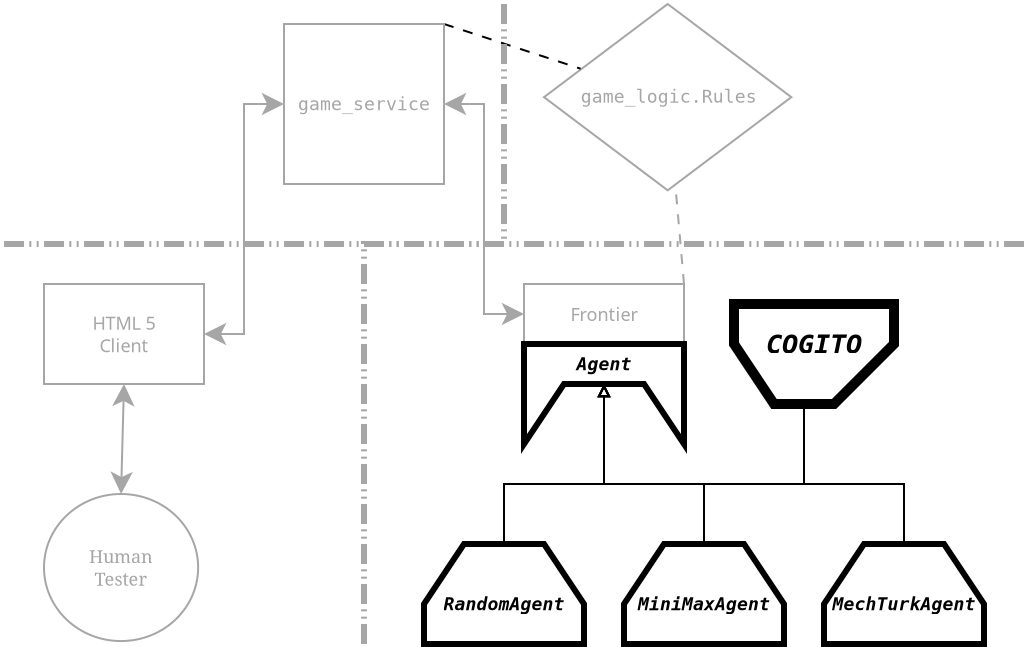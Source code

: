 <?xml version="1.0" encoding="UTF-8"?>
<dia:diagram xmlns:dia="http://www.lysator.liu.se/~alla/dia/">
  <dia:layer name="Background" visible="true" active="true">
    <dia:object type="Flowchart - Diamond" version="0" id="O0">
      <dia:attribute name="obj_pos">
        <dia:point val="56,13"/>
      </dia:attribute>
      <dia:attribute name="obj_bb">
        <dia:rectangle val="55.95,12.95;68.416,22.366"/>
      </dia:attribute>
      <dia:attribute name="elem_corner">
        <dia:point val="56,13"/>
      </dia:attribute>
      <dia:attribute name="elem_width">
        <dia:real val="12.366"/>
      </dia:attribute>
      <dia:attribute name="elem_height">
        <dia:real val="9.316"/>
      </dia:attribute>
      <dia:attribute name="border_width">
        <dia:real val="0.1"/>
      </dia:attribute>
      <dia:attribute name="border_color">
        <dia:color val="#a6a6a6"/>
      </dia:attribute>
      <dia:attribute name="show_background">
        <dia:boolean val="true"/>
      </dia:attribute>
      <dia:attribute name="padding">
        <dia:real val="0.354"/>
      </dia:attribute>
      <dia:attribute name="text">
        <dia:composite type="text">
          <dia:attribute name="string">
            <dia:string>#game_logic.Rules#</dia:string>
          </dia:attribute>
          <dia:attribute name="font">
            <dia:font family="monospace" style="0" name="Courier"/>
          </dia:attribute>
          <dia:attribute name="height">
            <dia:real val="1.129"/>
          </dia:attribute>
          <dia:attribute name="pos">
            <dia:point val="62.183,17.933"/>
          </dia:attribute>
          <dia:attribute name="color">
            <dia:color val="#a6a6a6"/>
          </dia:attribute>
          <dia:attribute name="alignment">
            <dia:enum val="1"/>
          </dia:attribute>
        </dia:composite>
      </dia:attribute>
    </dia:object>
    <dia:object type="Standard - Line" version="0" id="O1">
      <dia:attribute name="obj_pos">
        <dia:point val="51,14"/>
      </dia:attribute>
      <dia:attribute name="obj_bb">
        <dia:rectangle val="50.937,13.937;57.894,16.297"/>
      </dia:attribute>
      <dia:attribute name="conn_endpoints">
        <dia:point val="51,14"/>
        <dia:point val="57.831,16.234"/>
      </dia:attribute>
      <dia:attribute name="numcp">
        <dia:int val="1"/>
      </dia:attribute>
      <dia:attribute name="line_style">
        <dia:enum val="1"/>
      </dia:attribute>
      <dia:attribute name="dashlength">
        <dia:real val="0.5"/>
      </dia:attribute>
      <dia:connections>
        <dia:connection handle="0" to="O29" connection="2"/>
        <dia:connection handle="1" to="O0" connection="16"/>
      </dia:connections>
    </dia:object>
    <dia:object type="Standard - Line" version="0" id="O2">
      <dia:attribute name="obj_pos">
        <dia:point val="63,27"/>
      </dia:attribute>
      <dia:attribute name="obj_bb">
        <dia:rectangle val="62.515,22.021;63.054,27.054"/>
      </dia:attribute>
      <dia:attribute name="conn_endpoints">
        <dia:point val="63,27"/>
        <dia:point val="62.569,22.075"/>
      </dia:attribute>
      <dia:attribute name="numcp">
        <dia:int val="1"/>
      </dia:attribute>
      <dia:attribute name="line_color">
        <dia:color val="#a6a6a6"/>
      </dia:attribute>
      <dia:attribute name="line_style">
        <dia:enum val="1"/>
      </dia:attribute>
      <dia:attribute name="dashlength">
        <dia:real val="0.5"/>
      </dia:attribute>
      <dia:connections>
        <dia:connection handle="0" to="O23" connection="2"/>
        <dia:connection handle="1" to="O0" connection="16"/>
      </dia:connections>
    </dia:object>
    <dia:group>
      <dia:object type="Standard - Polygon" version="0" id="O3">
        <dia:attribute name="obj_pos">
          <dia:point val="50,45"/>
        </dia:attribute>
        <dia:attribute name="obj_bb">
          <dia:rectangle val="49.85,39.85;58.15,45.15"/>
        </dia:attribute>
        <dia:attribute name="poly_points">
          <dia:point val="50,45"/>
          <dia:point val="58,45"/>
          <dia:point val="58,43"/>
          <dia:point val="56,40"/>
          <dia:point val="52,40"/>
          <dia:point val="50,43"/>
        </dia:attribute>
        <dia:attribute name="line_width">
          <dia:real val="0.3"/>
        </dia:attribute>
        <dia:attribute name="show_background">
          <dia:boolean val="true"/>
        </dia:attribute>
      </dia:object>
      <dia:object type="Standard - Text" version="1" id="O4">
        <dia:attribute name="obj_pos">
          <dia:point val="54,43"/>
        </dia:attribute>
        <dia:attribute name="obj_bb">
          <dia:rectangle val="51.016,42.472;56.984,43.528"/>
        </dia:attribute>
        <dia:attribute name="text">
          <dia:composite type="text">
            <dia:attribute name="string">
              <dia:string>#RandomAgent#</dia:string>
            </dia:attribute>
            <dia:attribute name="font">
              <dia:font family="monospace" style="88" name="Courier-BoldOblique"/>
            </dia:attribute>
            <dia:attribute name="height">
              <dia:real val="1.129"/>
            </dia:attribute>
            <dia:attribute name="pos">
              <dia:point val="54,43.312"/>
            </dia:attribute>
            <dia:attribute name="color">
              <dia:color val="#000000"/>
            </dia:attribute>
            <dia:attribute name="alignment">
              <dia:enum val="1"/>
            </dia:attribute>
          </dia:composite>
        </dia:attribute>
        <dia:attribute name="valign">
          <dia:enum val="2"/>
        </dia:attribute>
      </dia:object>
    </dia:group>
    <dia:group>
      <dia:object type="Standard - Polygon" version="0" id="O5">
        <dia:attribute name="obj_pos">
          <dia:point val="70,45"/>
        </dia:attribute>
        <dia:attribute name="obj_bb">
          <dia:rectangle val="69.85,39.85;78.15,45.15"/>
        </dia:attribute>
        <dia:attribute name="poly_points">
          <dia:point val="70,45"/>
          <dia:point val="78,45"/>
          <dia:point val="78,43"/>
          <dia:point val="76,40"/>
          <dia:point val="72,40"/>
          <dia:point val="70,43"/>
        </dia:attribute>
        <dia:attribute name="line_width">
          <dia:real val="0.3"/>
        </dia:attribute>
        <dia:attribute name="show_background">
          <dia:boolean val="true"/>
        </dia:attribute>
      </dia:object>
      <dia:object type="Standard - Text" version="1" id="O6">
        <dia:attribute name="obj_pos">
          <dia:point val="74,43"/>
        </dia:attribute>
        <dia:attribute name="obj_bb">
          <dia:rectangle val="70.472,42.472;77.528,43.528"/>
        </dia:attribute>
        <dia:attribute name="text">
          <dia:composite type="text">
            <dia:attribute name="string">
              <dia:string>#MechTurkAgent#</dia:string>
            </dia:attribute>
            <dia:attribute name="font">
              <dia:font family="monospace" style="88" name="Courier-BoldOblique"/>
            </dia:attribute>
            <dia:attribute name="height">
              <dia:real val="1.129"/>
            </dia:attribute>
            <dia:attribute name="pos">
              <dia:point val="74,43.312"/>
            </dia:attribute>
            <dia:attribute name="color">
              <dia:color val="#000000"/>
            </dia:attribute>
            <dia:attribute name="alignment">
              <dia:enum val="1"/>
            </dia:attribute>
          </dia:composite>
        </dia:attribute>
        <dia:attribute name="valign">
          <dia:enum val="2"/>
        </dia:attribute>
      </dia:object>
    </dia:group>
    <dia:object type="Standard - PolyLine" version="0" id="O7">
      <dia:attribute name="obj_pos">
        <dia:point val="47,45"/>
      </dia:attribute>
      <dia:attribute name="obj_bb">
        <dia:rectangle val="46.85,24.85;80.15,45.15"/>
      </dia:attribute>
      <dia:attribute name="poly_points">
        <dia:point val="47,45"/>
        <dia:point val="47,25"/>
        <dia:point val="80,25"/>
      </dia:attribute>
      <dia:attribute name="line_color">
        <dia:color val="#a6a6a6"/>
      </dia:attribute>
      <dia:attribute name="line_width">
        <dia:real val="0.3"/>
      </dia:attribute>
      <dia:attribute name="line_style">
        <dia:enum val="3"/>
      </dia:attribute>
    </dia:object>
    <dia:object type="Standard - PolyLine" version="0" id="O8">
      <dia:attribute name="obj_pos">
        <dia:point val="54,13"/>
      </dia:attribute>
      <dia:attribute name="obj_bb">
        <dia:rectangle val="53.85,12.85;54.15,25.15"/>
      </dia:attribute>
      <dia:attribute name="poly_points">
        <dia:point val="54,13"/>
        <dia:point val="54,25"/>
      </dia:attribute>
      <dia:attribute name="line_color">
        <dia:color val="#a6a6a6"/>
      </dia:attribute>
      <dia:attribute name="line_width">
        <dia:real val="0.3"/>
      </dia:attribute>
      <dia:attribute name="line_style">
        <dia:enum val="3"/>
      </dia:attribute>
    </dia:object>
    <dia:object type="Standard - PolyLine" version="0" id="O9">
      <dia:attribute name="obj_pos">
        <dia:point val="29,25"/>
      </dia:attribute>
      <dia:attribute name="obj_bb">
        <dia:rectangle val="28.85,24.85;54.15,25.15"/>
      </dia:attribute>
      <dia:attribute name="poly_points">
        <dia:point val="29,25"/>
        <dia:point val="54,25"/>
      </dia:attribute>
      <dia:attribute name="line_color">
        <dia:color val="#a6a6a6"/>
      </dia:attribute>
      <dia:attribute name="line_width">
        <dia:real val="0.3"/>
      </dia:attribute>
      <dia:attribute name="line_style">
        <dia:enum val="3"/>
      </dia:attribute>
    </dia:object>
    <dia:group>
      <dia:object type="Flowchart - Ellipse" version="0" id="O10">
        <dia:attribute name="obj_pos">
          <dia:point val="31,37.5"/>
        </dia:attribute>
        <dia:attribute name="obj_bb">
          <dia:rectangle val="30.95,37.45;38.757,44.903"/>
        </dia:attribute>
        <dia:attribute name="elem_corner">
          <dia:point val="31,37.5"/>
        </dia:attribute>
        <dia:attribute name="elem_width">
          <dia:real val="7.707"/>
        </dia:attribute>
        <dia:attribute name="elem_height">
          <dia:real val="7.353"/>
        </dia:attribute>
        <dia:attribute name="border_width">
          <dia:real val="0.1"/>
        </dia:attribute>
        <dia:attribute name="border_color">
          <dia:color val="#a6a6a6"/>
        </dia:attribute>
        <dia:attribute name="show_background">
          <dia:boolean val="true"/>
        </dia:attribute>
        <dia:attribute name="padding">
          <dia:real val="0.354"/>
        </dia:attribute>
        <dia:attribute name="text">
          <dia:composite type="text">
            <dia:attribute name="string">
              <dia:string>##</dia:string>
            </dia:attribute>
            <dia:attribute name="font">
              <dia:font family="sans" style="0" name="Helvetica"/>
            </dia:attribute>
            <dia:attribute name="height">
              <dia:real val="0.8"/>
            </dia:attribute>
            <dia:attribute name="pos">
              <dia:point val="34.853,41.372"/>
            </dia:attribute>
            <dia:attribute name="color">
              <dia:color val="#a6a6a6"/>
            </dia:attribute>
            <dia:attribute name="alignment">
              <dia:enum val="1"/>
            </dia:attribute>
          </dia:composite>
        </dia:attribute>
      </dia:object>
      <dia:object type="Standard - Text" version="1" id="O11">
        <dia:attribute name="obj_pos">
          <dia:point val="34.853,41.177"/>
        </dia:attribute>
        <dia:attribute name="obj_bb">
          <dia:rectangle val="33.18,40.085;36.527,42.269"/>
        </dia:attribute>
        <dia:attribute name="text">
          <dia:composite type="text">
            <dia:attribute name="string">
              <dia:string>#Human
Tester#</dia:string>
            </dia:attribute>
            <dia:attribute name="font">
              <dia:font family="serif" style="0" name="Times-Roman"/>
            </dia:attribute>
            <dia:attribute name="height">
              <dia:real val="1.129"/>
            </dia:attribute>
            <dia:attribute name="pos">
              <dia:point val="34.853,40.925"/>
            </dia:attribute>
            <dia:attribute name="color">
              <dia:color val="#a6a6a6"/>
            </dia:attribute>
            <dia:attribute name="alignment">
              <dia:enum val="1"/>
            </dia:attribute>
          </dia:composite>
        </dia:attribute>
        <dia:attribute name="valign">
          <dia:enum val="2"/>
        </dia:attribute>
        <dia:connections>
          <dia:connection handle="0" to="O10" connection="16"/>
        </dia:connections>
      </dia:object>
    </dia:group>
    <dia:object type="Standard - Line" version="0" id="O12">
      <dia:attribute name="obj_pos">
        <dia:point val="34.853,37.5"/>
      </dia:attribute>
      <dia:attribute name="obj_bb">
        <dia:rectangle val="34.322,31.949;35.532,37.551"/>
      </dia:attribute>
      <dia:attribute name="conn_endpoints">
        <dia:point val="34.853,37.5"/>
        <dia:point val="35,32"/>
      </dia:attribute>
      <dia:attribute name="numcp">
        <dia:int val="1"/>
      </dia:attribute>
      <dia:attribute name="line_color">
        <dia:color val="#a6a6a6"/>
      </dia:attribute>
      <dia:attribute name="start_arrow">
        <dia:enum val="22"/>
      </dia:attribute>
      <dia:attribute name="start_arrow_length">
        <dia:real val="0.9"/>
      </dia:attribute>
      <dia:attribute name="start_arrow_width">
        <dia:real val="0.9"/>
      </dia:attribute>
      <dia:attribute name="end_arrow">
        <dia:enum val="22"/>
      </dia:attribute>
      <dia:attribute name="end_arrow_length">
        <dia:real val="0.9"/>
      </dia:attribute>
      <dia:attribute name="end_arrow_width">
        <dia:real val="0.9"/>
      </dia:attribute>
      <dia:connections>
        <dia:connection handle="0" to="O10" connection="4"/>
        <dia:connection handle="1" to="O21" connection="6"/>
      </dia:connections>
    </dia:object>
    <dia:object type="Standard - ZigZagLine" version="1" id="O13">
      <dia:attribute name="obj_pos">
        <dia:point val="69,33"/>
      </dia:attribute>
      <dia:attribute name="obj_bb">
        <dia:rectangle val="58.669,31.888;69.05,37.05"/>
      </dia:attribute>
      <dia:attribute name="orth_points">
        <dia:point val="69,33"/>
        <dia:point val="69,37"/>
        <dia:point val="59,37"/>
        <dia:point val="59,32"/>
      </dia:attribute>
      <dia:attribute name="orth_orient">
        <dia:enum val="1"/>
        <dia:enum val="0"/>
        <dia:enum val="1"/>
      </dia:attribute>
      <dia:attribute name="autorouting">
        <dia:boolean val="false"/>
      </dia:attribute>
      <dia:attribute name="end_arrow">
        <dia:enum val="12"/>
      </dia:attribute>
      <dia:attribute name="end_arrow_length">
        <dia:real val="0.5"/>
      </dia:attribute>
      <dia:attribute name="end_arrow_width">
        <dia:real val="0.5"/>
      </dia:attribute>
      <dia:connections>
        <dia:connection handle="0" to="O19" connection="7"/>
      </dia:connections>
    </dia:object>
    <dia:object type="Standard - ZigZagLine" version="1" id="O14">
      <dia:attribute name="obj_pos">
        <dia:point val="74,40"/>
      </dia:attribute>
      <dia:attribute name="obj_bb">
        <dia:rectangle val="58.669,31.888;74.05,40.05"/>
      </dia:attribute>
      <dia:attribute name="orth_points">
        <dia:point val="74,40"/>
        <dia:point val="74,37"/>
        <dia:point val="59,37"/>
        <dia:point val="59,32"/>
      </dia:attribute>
      <dia:attribute name="orth_orient">
        <dia:enum val="1"/>
        <dia:enum val="0"/>
        <dia:enum val="1"/>
      </dia:attribute>
      <dia:attribute name="autorouting">
        <dia:boolean val="false"/>
      </dia:attribute>
      <dia:attribute name="end_arrow">
        <dia:enum val="12"/>
      </dia:attribute>
      <dia:attribute name="end_arrow_length">
        <dia:real val="0.5"/>
      </dia:attribute>
      <dia:attribute name="end_arrow_width">
        <dia:real val="0.5"/>
      </dia:attribute>
    </dia:object>
    <dia:object type="Standard - ZigZagLine" version="1" id="O15">
      <dia:attribute name="obj_pos">
        <dia:point val="54,40"/>
      </dia:attribute>
      <dia:attribute name="obj_bb">
        <dia:rectangle val="53.95,31.888;59.331,40.05"/>
      </dia:attribute>
      <dia:attribute name="orth_points">
        <dia:point val="54,40"/>
        <dia:point val="54,37"/>
        <dia:point val="59,37"/>
        <dia:point val="59,32"/>
      </dia:attribute>
      <dia:attribute name="orth_orient">
        <dia:enum val="1"/>
        <dia:enum val="0"/>
        <dia:enum val="1"/>
      </dia:attribute>
      <dia:attribute name="autorouting">
        <dia:boolean val="false"/>
      </dia:attribute>
      <dia:attribute name="end_arrow">
        <dia:enum val="12"/>
      </dia:attribute>
      <dia:attribute name="end_arrow_length">
        <dia:real val="0.5"/>
      </dia:attribute>
      <dia:attribute name="end_arrow_width">
        <dia:real val="0.5"/>
      </dia:attribute>
    </dia:object>
    <dia:object type="Standard - ZigZagLine" version="1" id="O16">
      <dia:attribute name="obj_pos">
        <dia:point val="64,40"/>
      </dia:attribute>
      <dia:attribute name="obj_bb">
        <dia:rectangle val="58.669,31.888;64.05,40.05"/>
      </dia:attribute>
      <dia:attribute name="orth_points">
        <dia:point val="64,40"/>
        <dia:point val="64,37"/>
        <dia:point val="59,37"/>
        <dia:point val="59,32"/>
      </dia:attribute>
      <dia:attribute name="orth_orient">
        <dia:enum val="1"/>
        <dia:enum val="0"/>
        <dia:enum val="1"/>
      </dia:attribute>
      <dia:attribute name="autorouting">
        <dia:boolean val="false"/>
      </dia:attribute>
      <dia:attribute name="end_arrow">
        <dia:enum val="12"/>
      </dia:attribute>
      <dia:attribute name="end_arrow_length">
        <dia:real val="0.5"/>
      </dia:attribute>
      <dia:attribute name="end_arrow_width">
        <dia:real val="0.5"/>
      </dia:attribute>
    </dia:object>
    <dia:object type="Standard - ZigZagLine" version="1" id="O17">
      <dia:attribute name="obj_pos">
        <dia:point val="39,29.5"/>
      </dia:attribute>
      <dia:attribute name="obj_bb">
        <dia:rectangle val="38.95,17.438;43.05,30.062"/>
      </dia:attribute>
      <dia:attribute name="orth_points">
        <dia:point val="39,29.5"/>
        <dia:point val="41,29.5"/>
        <dia:point val="41,18"/>
        <dia:point val="43,18"/>
      </dia:attribute>
      <dia:attribute name="orth_orient">
        <dia:enum val="0"/>
        <dia:enum val="1"/>
        <dia:enum val="0"/>
      </dia:attribute>
      <dia:attribute name="autorouting">
        <dia:boolean val="true"/>
      </dia:attribute>
      <dia:attribute name="line_color">
        <dia:color val="#a6a6a6"/>
      </dia:attribute>
      <dia:attribute name="start_arrow">
        <dia:enum val="22"/>
      </dia:attribute>
      <dia:attribute name="start_arrow_length">
        <dia:real val="0.9"/>
      </dia:attribute>
      <dia:attribute name="start_arrow_width">
        <dia:real val="0.9"/>
      </dia:attribute>
      <dia:attribute name="end_arrow">
        <dia:enum val="22"/>
      </dia:attribute>
      <dia:attribute name="end_arrow_length">
        <dia:real val="0.9"/>
      </dia:attribute>
      <dia:attribute name="end_arrow_width">
        <dia:real val="0.9"/>
      </dia:attribute>
      <dia:connections>
        <dia:connection handle="0" to="O21" connection="4"/>
        <dia:connection handle="1" to="O29" connection="3"/>
      </dia:connections>
    </dia:object>
    <dia:object type="Standard - ZigZagLine" version="1" id="O18">
      <dia:attribute name="obj_pos">
        <dia:point val="55,28.5"/>
      </dia:attribute>
      <dia:attribute name="obj_bb">
        <dia:rectangle val="50.95,17.438;55.05,29.062"/>
      </dia:attribute>
      <dia:attribute name="orth_points">
        <dia:point val="55,28.5"/>
        <dia:point val="53,28.5"/>
        <dia:point val="53,18"/>
        <dia:point val="51,18"/>
      </dia:attribute>
      <dia:attribute name="orth_orient">
        <dia:enum val="0"/>
        <dia:enum val="1"/>
        <dia:enum val="0"/>
      </dia:attribute>
      <dia:attribute name="autorouting">
        <dia:boolean val="true"/>
      </dia:attribute>
      <dia:attribute name="line_color">
        <dia:color val="#a6a6a6"/>
      </dia:attribute>
      <dia:attribute name="start_arrow">
        <dia:enum val="22"/>
      </dia:attribute>
      <dia:attribute name="start_arrow_length">
        <dia:real val="0.9"/>
      </dia:attribute>
      <dia:attribute name="start_arrow_width">
        <dia:real val="0.9"/>
      </dia:attribute>
      <dia:attribute name="end_arrow">
        <dia:enum val="22"/>
      </dia:attribute>
      <dia:attribute name="end_arrow_length">
        <dia:real val="0.9"/>
      </dia:attribute>
      <dia:attribute name="end_arrow_width">
        <dia:real val="0.9"/>
      </dia:attribute>
      <dia:connections>
        <dia:connection handle="0" to="O23" connection="3"/>
        <dia:connection handle="1" to="O29" connection="4"/>
      </dia:connections>
    </dia:object>
    <dia:group>
      <dia:object type="Standard - Polygon" version="0" id="O19">
        <dia:attribute name="obj_pos">
          <dia:point val="65.5,28"/>
        </dia:attribute>
        <dia:attribute name="obj_bb">
          <dia:rectangle val="65.25,27.75;73.75,33.25"/>
        </dia:attribute>
        <dia:attribute name="poly_points">
          <dia:point val="65.5,28"/>
          <dia:point val="73.5,28"/>
          <dia:point val="73.5,30"/>
          <dia:point val="70.5,33"/>
          <dia:point val="67.5,33"/>
          <dia:point val="65.5,30"/>
        </dia:attribute>
        <dia:attribute name="line_width">
          <dia:real val="0.5"/>
        </dia:attribute>
        <dia:attribute name="show_background">
          <dia:boolean val="true"/>
        </dia:attribute>
      </dia:object>
      <dia:object type="Standard - Text" version="1" id="O20">
        <dia:attribute name="obj_pos">
          <dia:point val="69.5,30"/>
        </dia:attribute>
        <dia:attribute name="obj_bb">
          <dia:rectangle val="67.055,29.211;71.945,30.789"/>
        </dia:attribute>
        <dia:attribute name="text">
          <dia:composite type="text">
            <dia:attribute name="string">
              <dia:string>#COGITO#</dia:string>
            </dia:attribute>
            <dia:attribute name="font">
              <dia:font family="monospace" style="88" name="Courier-BoldOblique"/>
            </dia:attribute>
            <dia:attribute name="height">
              <dia:real val="1.693"/>
            </dia:attribute>
            <dia:attribute name="pos">
              <dia:point val="69.5,30.469"/>
            </dia:attribute>
            <dia:attribute name="color">
              <dia:color val="#000000"/>
            </dia:attribute>
            <dia:attribute name="alignment">
              <dia:enum val="1"/>
            </dia:attribute>
          </dia:composite>
        </dia:attribute>
        <dia:attribute name="valign">
          <dia:enum val="2"/>
        </dia:attribute>
      </dia:object>
    </dia:group>
    <dia:group>
      <dia:object type="Standard - Box" version="0" id="O21">
        <dia:attribute name="obj_pos">
          <dia:point val="31,27"/>
        </dia:attribute>
        <dia:attribute name="obj_bb">
          <dia:rectangle val="30.95,26.95;39.05,32.05"/>
        </dia:attribute>
        <dia:attribute name="elem_corner">
          <dia:point val="31,27"/>
        </dia:attribute>
        <dia:attribute name="elem_width">
          <dia:real val="8"/>
        </dia:attribute>
        <dia:attribute name="elem_height">
          <dia:real val="5"/>
        </dia:attribute>
        <dia:attribute name="border_color">
          <dia:color val="#a6a6a6"/>
        </dia:attribute>
        <dia:attribute name="show_background">
          <dia:boolean val="true"/>
        </dia:attribute>
      </dia:object>
      <dia:object type="Standard - Text" version="1" id="O22">
        <dia:attribute name="obj_pos">
          <dia:point val="35,29.5"/>
        </dia:attribute>
        <dia:attribute name="obj_bb">
          <dia:rectangle val="33.311,28.408;36.689,30.592"/>
        </dia:attribute>
        <dia:attribute name="text">
          <dia:composite type="text">
            <dia:attribute name="string">
              <dia:string>#HTML 5
Client#</dia:string>
            </dia:attribute>
            <dia:attribute name="font">
              <dia:font family="sans" style="0" name="Helvetica"/>
            </dia:attribute>
            <dia:attribute name="height">
              <dia:real val="1.129"/>
            </dia:attribute>
            <dia:attribute name="pos">
              <dia:point val="35,29.248"/>
            </dia:attribute>
            <dia:attribute name="color">
              <dia:color val="#a6a6a6"/>
            </dia:attribute>
            <dia:attribute name="alignment">
              <dia:enum val="1"/>
            </dia:attribute>
          </dia:composite>
        </dia:attribute>
        <dia:attribute name="valign">
          <dia:enum val="2"/>
        </dia:attribute>
        <dia:connections>
          <dia:connection handle="0" to="O21" connection="8"/>
        </dia:connections>
      </dia:object>
    </dia:group>
    <dia:group>
      <dia:object type="Standard - Box" version="0" id="O23">
        <dia:attribute name="obj_pos">
          <dia:point val="55,27"/>
        </dia:attribute>
        <dia:attribute name="obj_bb">
          <dia:rectangle val="54.95,26.95;63.05,30.05"/>
        </dia:attribute>
        <dia:attribute name="elem_corner">
          <dia:point val="55,27"/>
        </dia:attribute>
        <dia:attribute name="elem_width">
          <dia:real val="8"/>
        </dia:attribute>
        <dia:attribute name="elem_height">
          <dia:real val="3"/>
        </dia:attribute>
        <dia:attribute name="border_color">
          <dia:color val="#a6a6a6"/>
        </dia:attribute>
        <dia:attribute name="show_background">
          <dia:boolean val="true"/>
        </dia:attribute>
      </dia:object>
      <dia:object type="Standard - Text" version="1" id="O24">
        <dia:attribute name="obj_pos">
          <dia:point val="59,28.5"/>
        </dia:attribute>
        <dia:attribute name="obj_bb">
          <dia:rectangle val="57.267,27.973;60.733,29.027"/>
        </dia:attribute>
        <dia:attribute name="text">
          <dia:composite type="text">
            <dia:attribute name="string">
              <dia:string>#Frontier#</dia:string>
            </dia:attribute>
            <dia:attribute name="font">
              <dia:font family="sans" style="0" name="Helvetica"/>
            </dia:attribute>
            <dia:attribute name="height">
              <dia:real val="1.129"/>
            </dia:attribute>
            <dia:attribute name="pos">
              <dia:point val="59,28.812"/>
            </dia:attribute>
            <dia:attribute name="color">
              <dia:color val="#a6a6a6"/>
            </dia:attribute>
            <dia:attribute name="alignment">
              <dia:enum val="1"/>
            </dia:attribute>
          </dia:composite>
        </dia:attribute>
        <dia:attribute name="valign">
          <dia:enum val="2"/>
        </dia:attribute>
        <dia:connections>
          <dia:connection handle="0" to="O23" connection="8"/>
        </dia:connections>
      </dia:object>
    </dia:group>
    <dia:group>
      <dia:object type="Standard - Polygon" version="0" id="O25">
        <dia:attribute name="obj_pos">
          <dia:point val="55,30"/>
        </dia:attribute>
        <dia:attribute name="obj_bb">
          <dia:rectangle val="54.85,29.85;63.15,35.495"/>
        </dia:attribute>
        <dia:attribute name="poly_points">
          <dia:point val="55,30"/>
          <dia:point val="63,30"/>
          <dia:point val="63,35"/>
          <dia:point val="61,32"/>
          <dia:point val="57,32"/>
          <dia:point val="55,35"/>
        </dia:attribute>
        <dia:attribute name="line_width">
          <dia:real val="0.3"/>
        </dia:attribute>
        <dia:attribute name="show_background">
          <dia:boolean val="true"/>
        </dia:attribute>
      </dia:object>
      <dia:object type="Standard - Text" version="1" id="O26">
        <dia:attribute name="obj_pos">
          <dia:point val="59,31"/>
        </dia:attribute>
        <dia:attribute name="obj_bb">
          <dia:rectangle val="57.631,30.473;60.369,31.527"/>
        </dia:attribute>
        <dia:attribute name="text">
          <dia:composite type="text">
            <dia:attribute name="string">
              <dia:string>#Agent#</dia:string>
            </dia:attribute>
            <dia:attribute name="font">
              <dia:font family="monospace" style="88" name="Courier-BoldOblique"/>
            </dia:attribute>
            <dia:attribute name="height">
              <dia:real val="1.129"/>
            </dia:attribute>
            <dia:attribute name="pos">
              <dia:point val="59,31.312"/>
            </dia:attribute>
            <dia:attribute name="color">
              <dia:color val="#000000"/>
            </dia:attribute>
            <dia:attribute name="alignment">
              <dia:enum val="1"/>
            </dia:attribute>
          </dia:composite>
        </dia:attribute>
        <dia:attribute name="valign">
          <dia:enum val="2"/>
        </dia:attribute>
      </dia:object>
    </dia:group>
    <dia:group>
      <dia:object type="Standard - Polygon" version="0" id="O27">
        <dia:attribute name="obj_pos">
          <dia:point val="60,45"/>
        </dia:attribute>
        <dia:attribute name="obj_bb">
          <dia:rectangle val="59.85,39.85;68.15,45.15"/>
        </dia:attribute>
        <dia:attribute name="poly_points">
          <dia:point val="60,45"/>
          <dia:point val="68,45"/>
          <dia:point val="68,43"/>
          <dia:point val="66,40"/>
          <dia:point val="62,40"/>
          <dia:point val="60,43"/>
        </dia:attribute>
        <dia:attribute name="line_width">
          <dia:real val="0.3"/>
        </dia:attribute>
        <dia:attribute name="show_background">
          <dia:boolean val="true"/>
        </dia:attribute>
      </dia:object>
      <dia:object type="Standard - Text" version="1" id="O28">
        <dia:attribute name="obj_pos">
          <dia:point val="64,43"/>
        </dia:attribute>
        <dia:attribute name="obj_bb">
          <dia:rectangle val="60.744,42.472;67.256,43.528"/>
        </dia:attribute>
        <dia:attribute name="text">
          <dia:composite type="text">
            <dia:attribute name="string">
              <dia:string>#MiniMaxAgent#</dia:string>
            </dia:attribute>
            <dia:attribute name="font">
              <dia:font family="monospace" style="88" name="Courier-BoldOblique"/>
            </dia:attribute>
            <dia:attribute name="height">
              <dia:real val="1.129"/>
            </dia:attribute>
            <dia:attribute name="pos">
              <dia:point val="64,43.312"/>
            </dia:attribute>
            <dia:attribute name="color">
              <dia:color val="#000000"/>
            </dia:attribute>
            <dia:attribute name="alignment">
              <dia:enum val="1"/>
            </dia:attribute>
          </dia:composite>
        </dia:attribute>
        <dia:attribute name="valign">
          <dia:enum val="2"/>
        </dia:attribute>
      </dia:object>
    </dia:group>
    <dia:group>
      <dia:object type="Standard - Box" version="0" id="O29">
        <dia:attribute name="obj_pos">
          <dia:point val="43,14"/>
        </dia:attribute>
        <dia:attribute name="obj_bb">
          <dia:rectangle val="42.95,13.95;51.05,22.05"/>
        </dia:attribute>
        <dia:attribute name="elem_corner">
          <dia:point val="43,14"/>
        </dia:attribute>
        <dia:attribute name="elem_width">
          <dia:real val="8"/>
        </dia:attribute>
        <dia:attribute name="elem_height">
          <dia:real val="8"/>
        </dia:attribute>
        <dia:attribute name="border_width">
          <dia:real val="0.1"/>
        </dia:attribute>
        <dia:attribute name="border_color">
          <dia:color val="#a6a6a6"/>
        </dia:attribute>
        <dia:attribute name="show_background">
          <dia:boolean val="true"/>
        </dia:attribute>
      </dia:object>
      <dia:object type="Standard - Text" version="1" id="O30">
        <dia:attribute name="obj_pos">
          <dia:point val="47,18"/>
        </dia:attribute>
        <dia:attribute name="obj_bb">
          <dia:rectangle val="43.745,17.473;50.255,18.527"/>
        </dia:attribute>
        <dia:attribute name="text">
          <dia:composite type="text">
            <dia:attribute name="string">
              <dia:string>#game_service#</dia:string>
            </dia:attribute>
            <dia:attribute name="font">
              <dia:font family="monospace" style="0" name="Courier"/>
            </dia:attribute>
            <dia:attribute name="height">
              <dia:real val="1.129"/>
            </dia:attribute>
            <dia:attribute name="pos">
              <dia:point val="47,18.312"/>
            </dia:attribute>
            <dia:attribute name="color">
              <dia:color val="#a6a6a6"/>
            </dia:attribute>
            <dia:attribute name="alignment">
              <dia:enum val="1"/>
            </dia:attribute>
          </dia:composite>
        </dia:attribute>
        <dia:attribute name="valign">
          <dia:enum val="2"/>
        </dia:attribute>
        <dia:connections>
          <dia:connection handle="0" to="O29" connection="8"/>
        </dia:connections>
      </dia:object>
    </dia:group>
  </dia:layer>
</dia:diagram>
